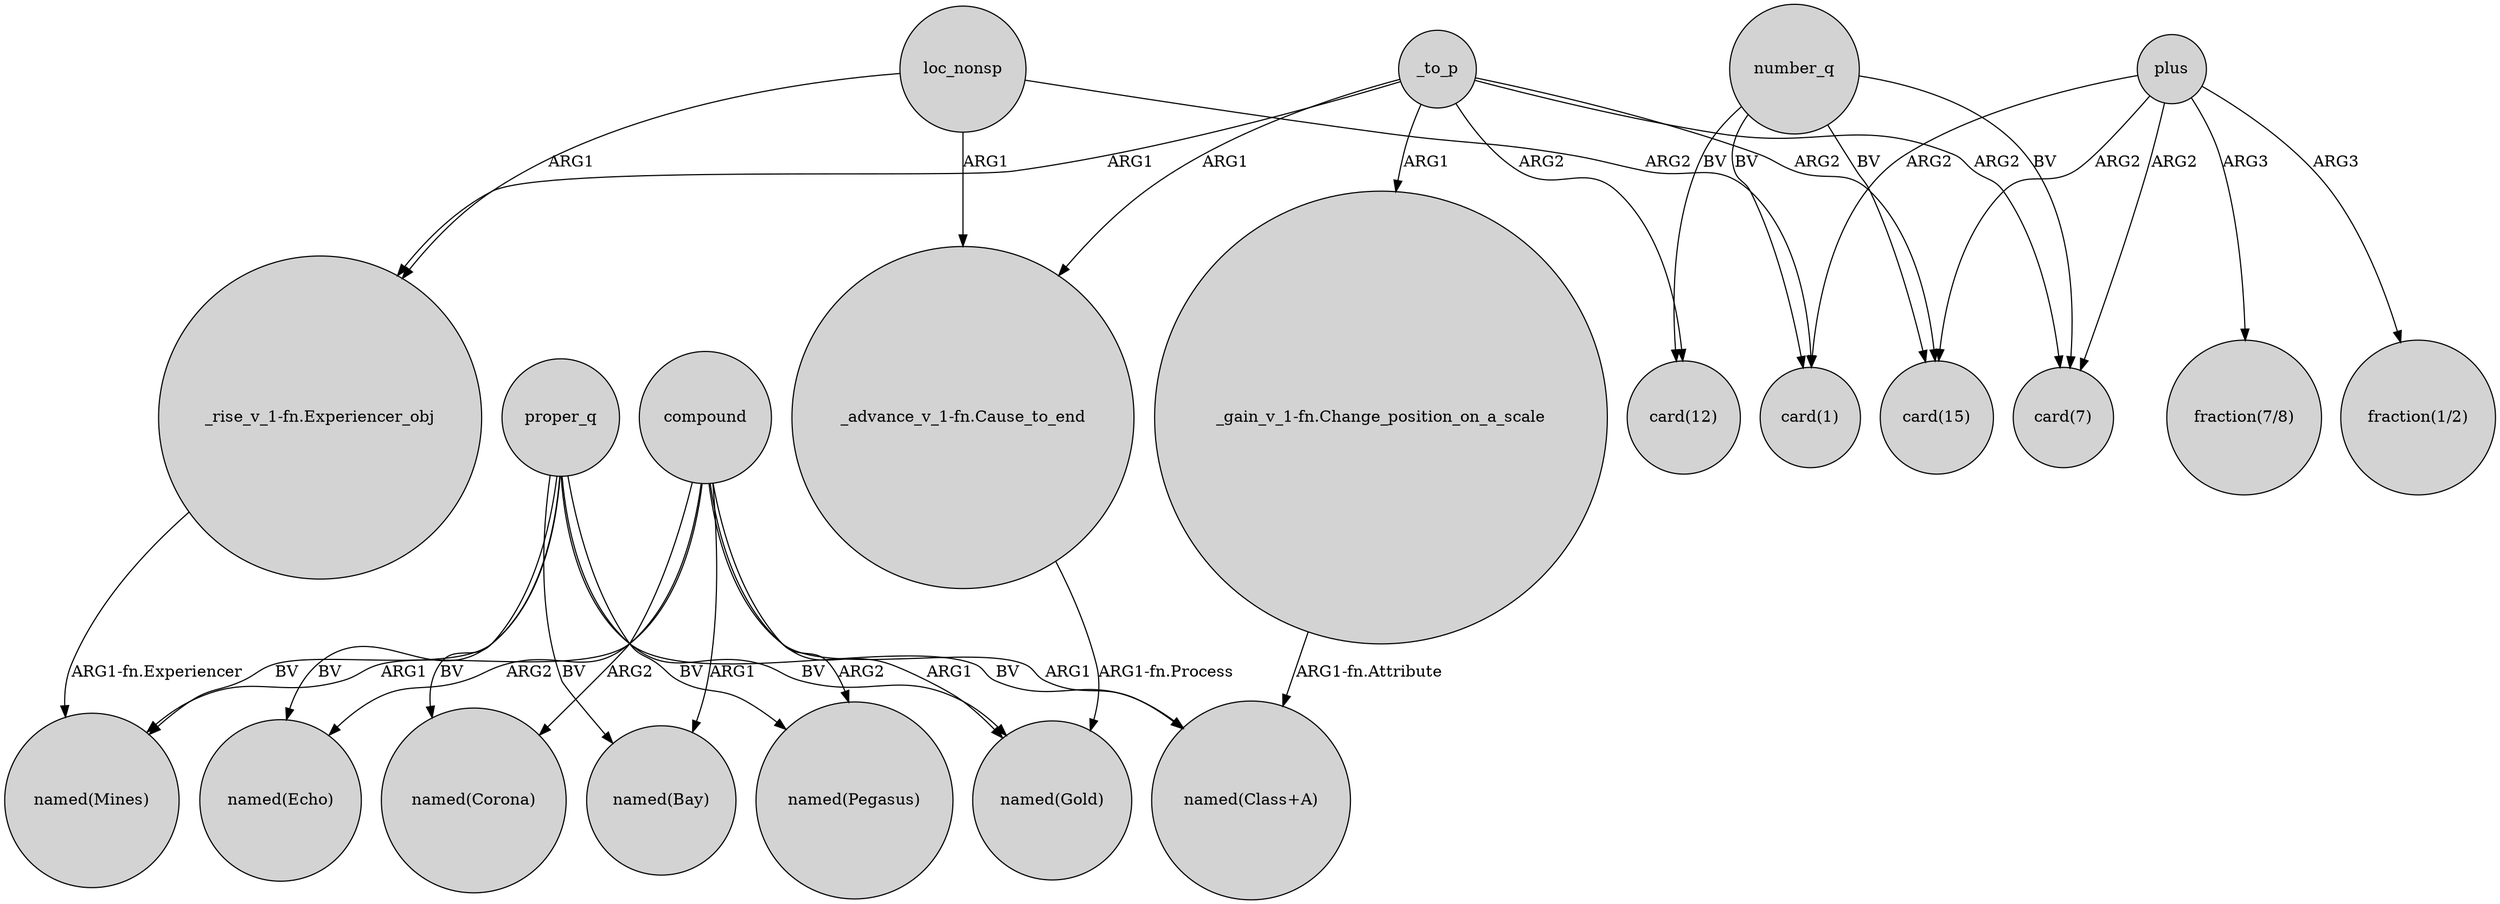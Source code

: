 digraph {
	node [shape=circle style=filled]
	proper_q -> "named(Bay)" [label=BV]
	number_q -> "card(7)" [label=BV]
	"_advance_v_1-fn.Cause_to_end" -> "named(Gold)" [label="ARG1-fn.Process"]
	loc_nonsp -> "_rise_v_1-fn.Experiencer_obj" [label=ARG1]
	_to_p -> "card(7)" [label=ARG2]
	number_q -> "card(1)" [label=BV]
	"_gain_v_1-fn.Change_position_on_a_scale" -> "named(Class+A)" [label="ARG1-fn.Attribute"]
	compound -> "named(Pegasus)" [label=ARG2]
	compound -> "named(Corona)" [label=ARG2]
	proper_q -> "named(Pegasus)" [label=BV]
	compound -> "named(Mines)" [label=ARG1]
	compound -> "named(Bay)" [label=ARG1]
	loc_nonsp -> "card(1)" [label=ARG2]
	number_q -> "card(12)" [label=BV]
	plus -> "card(1)" [label=ARG2]
	proper_q -> "named(Corona)" [label=BV]
	proper_q -> "named(Echo)" [label=BV]
	plus -> "card(15)" [label=ARG2]
	plus -> "fraction(7/8)" [label=ARG3]
	_to_p -> "_gain_v_1-fn.Change_position_on_a_scale" [label=ARG1]
	proper_q -> "named(Gold)" [label=BV]
	plus -> "card(7)" [label=ARG2]
	proper_q -> "named(Class+A)" [label=BV]
	_to_p -> "card(15)" [label=ARG2]
	"_rise_v_1-fn.Experiencer_obj" -> "named(Mines)" [label="ARG1-fn.Experiencer"]
	_to_p -> "_rise_v_1-fn.Experiencer_obj" [label=ARG1]
	_to_p -> "card(12)" [label=ARG2]
	compound -> "named(Gold)" [label=ARG1]
	compound -> "named(Echo)" [label=ARG2]
	proper_q -> "named(Mines)" [label=BV]
	number_q -> "card(15)" [label=BV]
	plus -> "fraction(1/2)" [label=ARG3]
	loc_nonsp -> "_advance_v_1-fn.Cause_to_end" [label=ARG1]
	_to_p -> "_advance_v_1-fn.Cause_to_end" [label=ARG1]
	compound -> "named(Class+A)" [label=ARG1]
}
